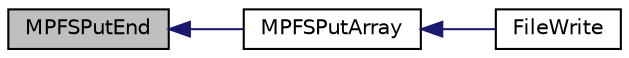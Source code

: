 digraph "MPFSPutEnd"
{
  edge [fontname="Helvetica",fontsize="10",labelfontname="Helvetica",labelfontsize="10"];
  node [fontname="Helvetica",fontsize="10",shape=record];
  rankdir="LR";
  Node1 [label="MPFSPutEnd",height=0.2,width=0.4,color="black", fillcolor="grey75", style="filled", fontcolor="black"];
  Node1 -> Node2 [dir="back",color="midnightblue",fontsize="10",style="solid",fontname="Helvetica"];
  Node2 [label="MPFSPutArray",height=0.2,width=0.4,color="black", fillcolor="white", style="filled",URL="$_m_p_f_s2_8c.html#afa47da09a3cdc268e36c7b5d1b519cf2"];
  Node2 -> Node3 [dir="back",color="midnightblue",fontsize="10",style="solid",fontname="Helvetica"];
  Node3 [label="FileWrite",height=0.2,width=0.4,color="black", fillcolor="white", style="filled",URL="$_file_system_8c.html#a5a51d1c63c78a5ff6e60d54e17799739"];
}
